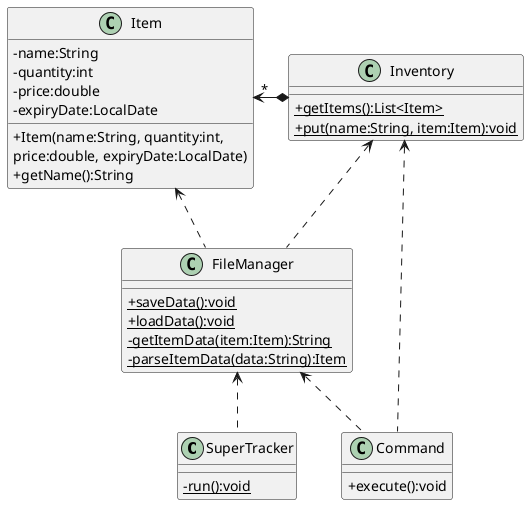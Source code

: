 @startuml
skinparam classAttributeIconSize 0

class SuperTracker
class FileManager
class Inventory
class Item
class Command

FileManager <.. SuperTracker
Inventory <.. FileManager
Item <. FileManager
Item "*" <-* Inventory
FileManager <.. Command
Inventory <.. Command

class FileManager {
    {static}+saveData():void
    {static}+loadData():void
    {static}-getItemData(item:Item):String
    {static}-parseItemData(data:String):Item
}

class SuperTracker {
    {static}-run():void
}

class Command {
    +execute():void
}

class Inventory {
    {static}+getItems():List<Item>
    {static}+put(name:String, item:Item):void
}

class Item {
    -name:String
    -quantity:int
    -price:double
    -expiryDate:LocalDate
    +Item(name:String, quantity:int,
    price:double, expiryDate:LocalDate)
    +getName():String
}

@enduml